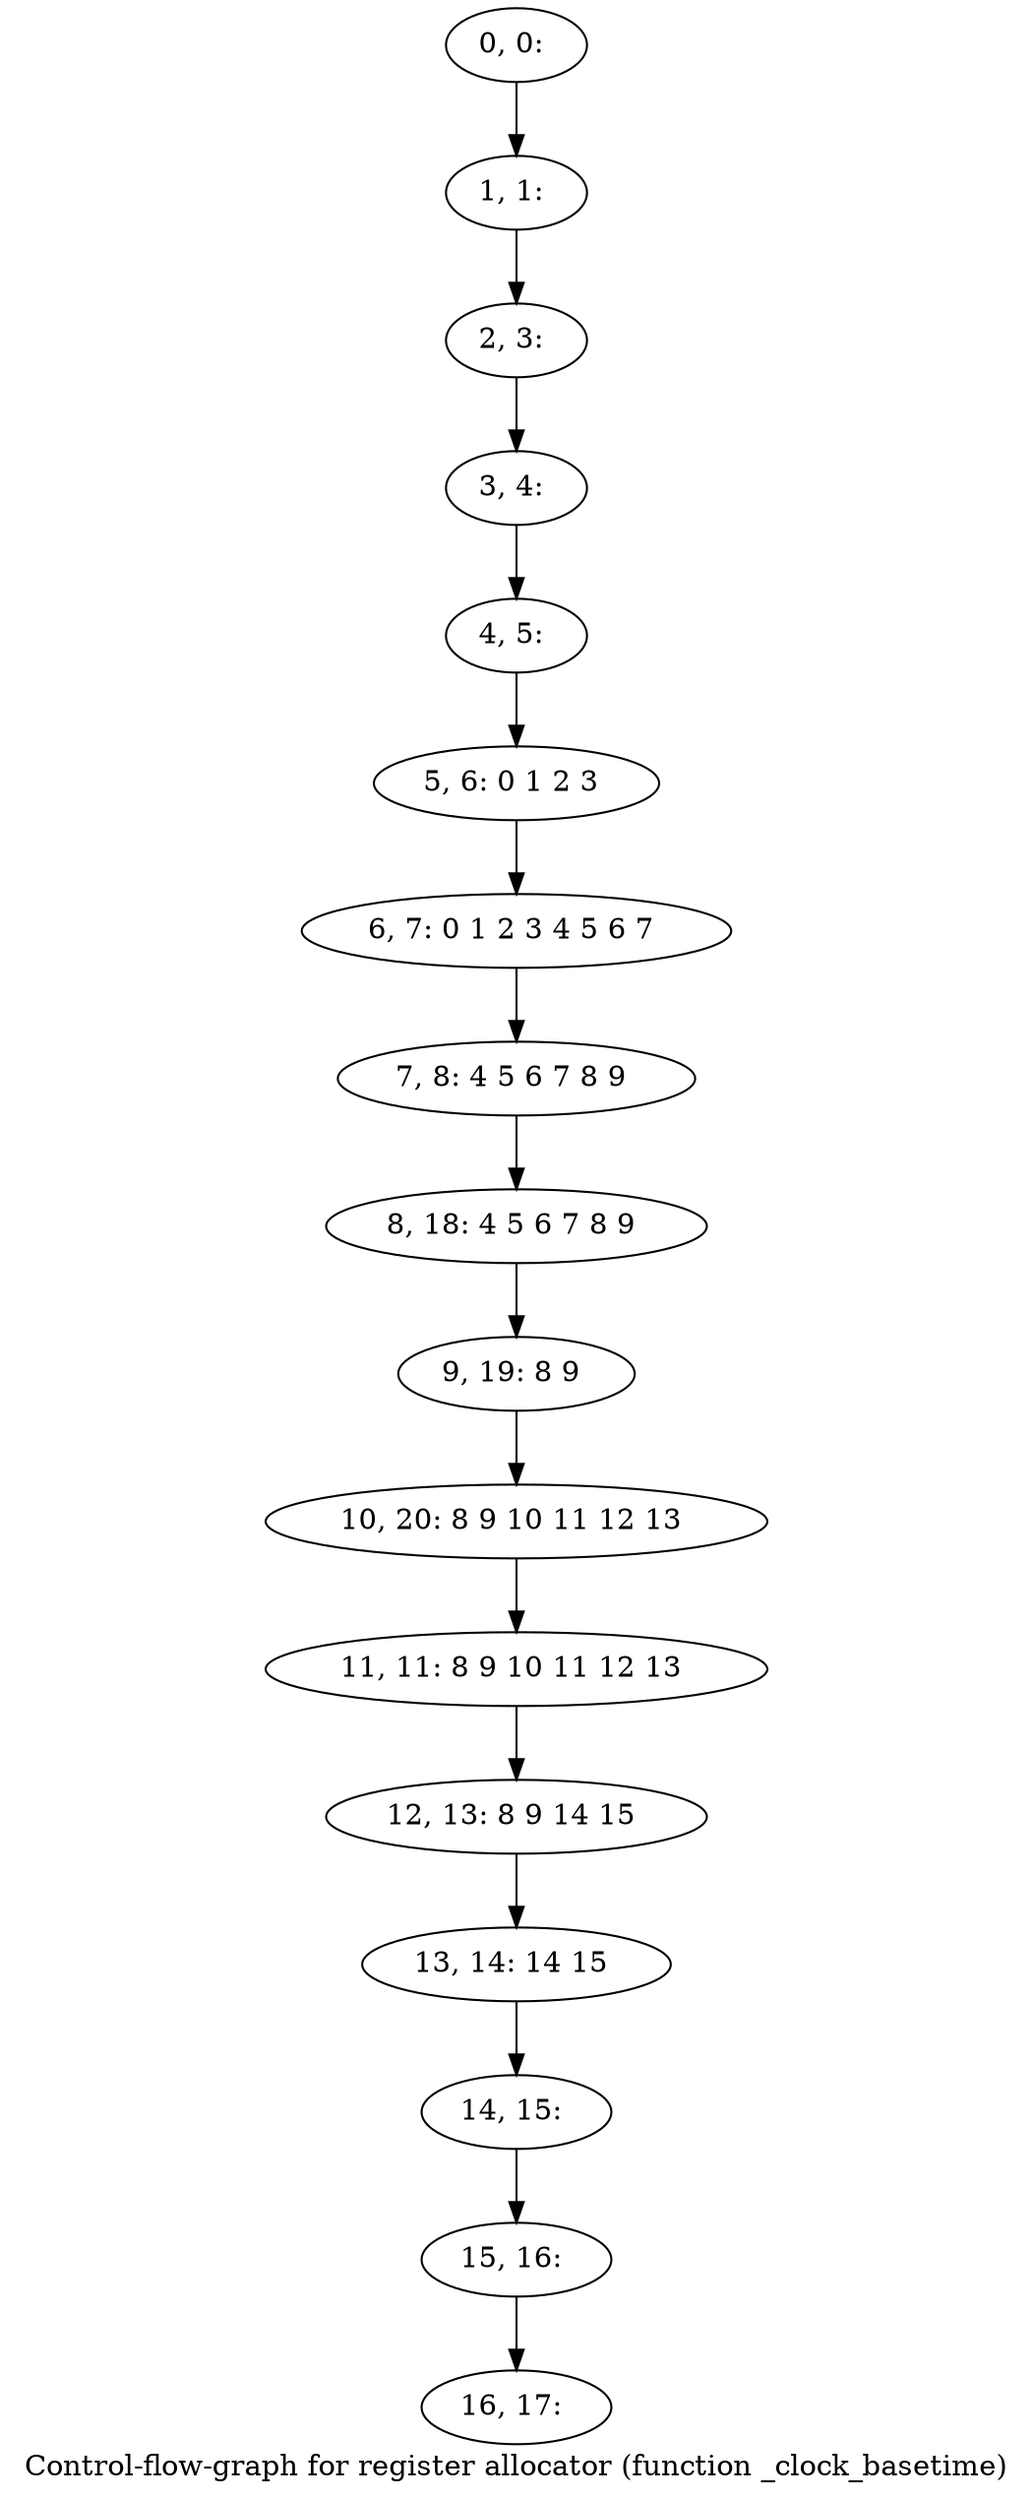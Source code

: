 digraph G {
graph [label="Control-flow-graph for register allocator (function _clock_basetime)"]
0[label="0, 0: "];
1[label="1, 1: "];
2[label="2, 3: "];
3[label="3, 4: "];
4[label="4, 5: "];
5[label="5, 6: 0 1 2 3 "];
6[label="6, 7: 0 1 2 3 4 5 6 7 "];
7[label="7, 8: 4 5 6 7 8 9 "];
8[label="8, 18: 4 5 6 7 8 9 "];
9[label="9, 19: 8 9 "];
10[label="10, 20: 8 9 10 11 12 13 "];
11[label="11, 11: 8 9 10 11 12 13 "];
12[label="12, 13: 8 9 14 15 "];
13[label="13, 14: 14 15 "];
14[label="14, 15: "];
15[label="15, 16: "];
16[label="16, 17: "];
0->1 ;
1->2 ;
2->3 ;
3->4 ;
4->5 ;
5->6 ;
6->7 ;
7->8 ;
8->9 ;
9->10 ;
10->11 ;
11->12 ;
12->13 ;
13->14 ;
14->15 ;
15->16 ;
}

